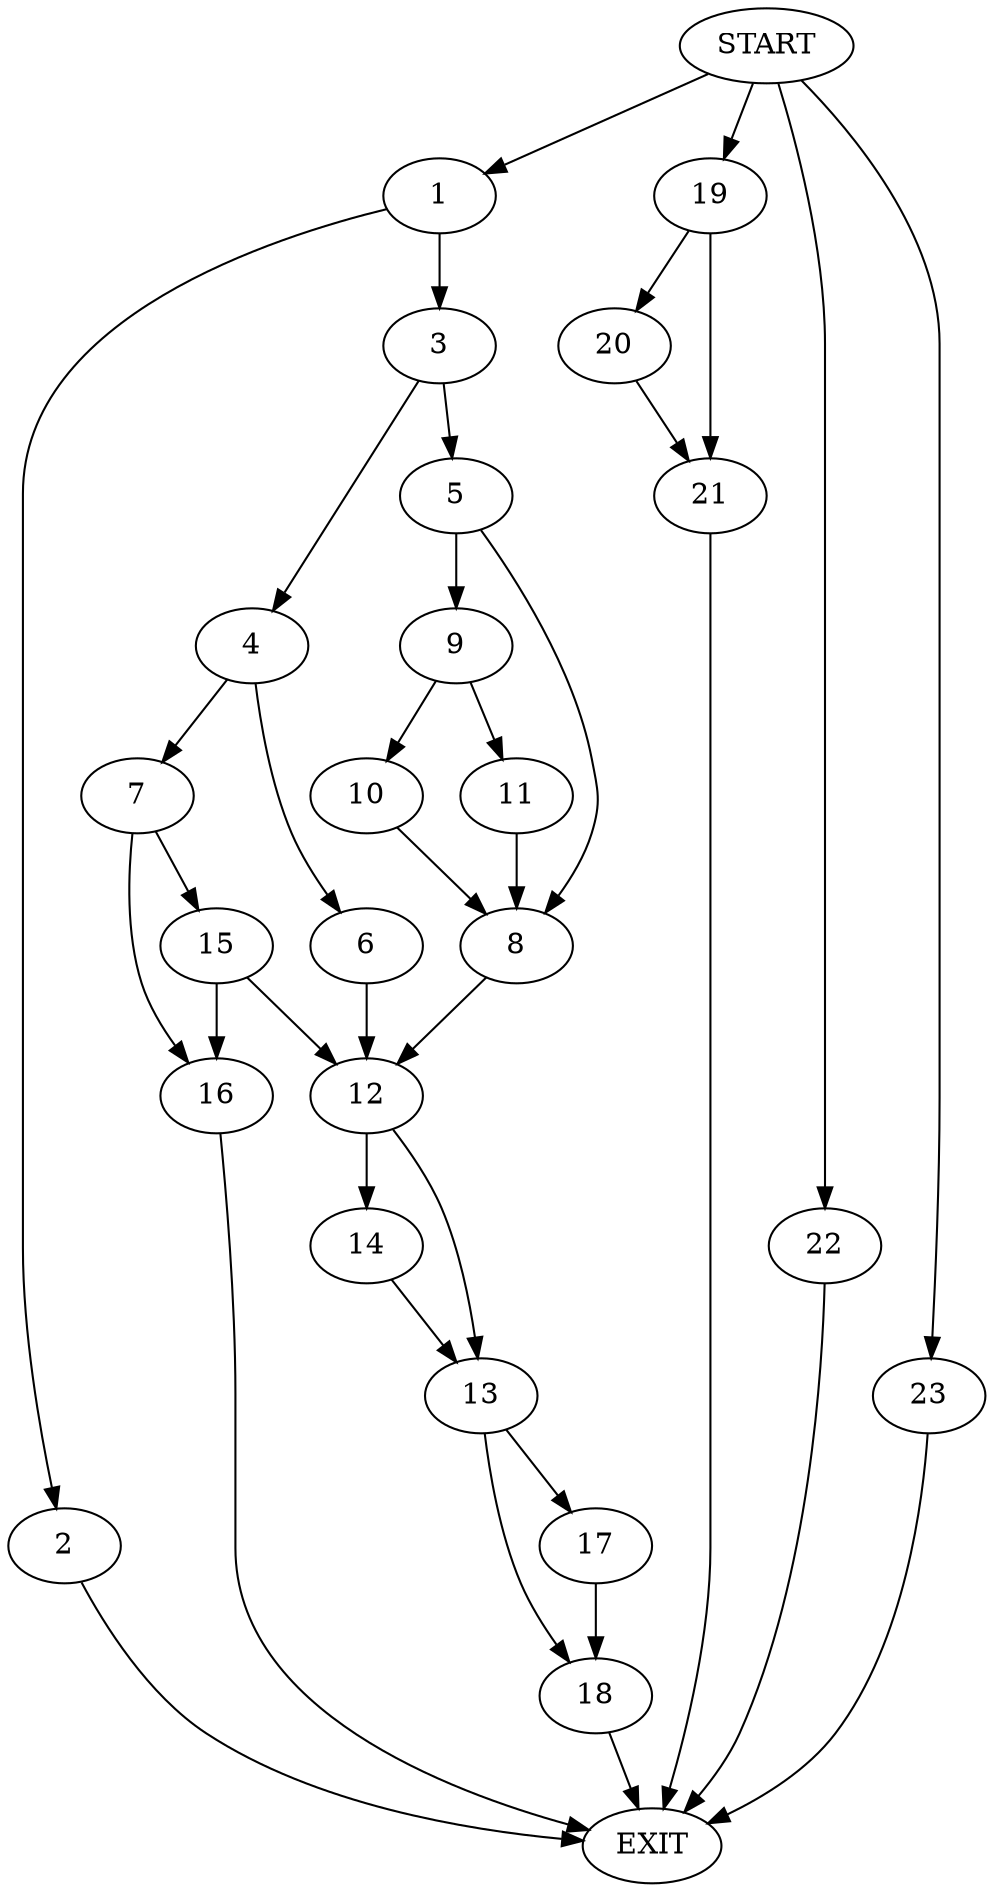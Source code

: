 digraph {
0 [label="START"]
24 [label="EXIT"]
0 -> 1
1 -> 2
1 -> 3
3 -> 4
3 -> 5
2 -> 24
4 -> 6
4 -> 7
5 -> 8
5 -> 9
9 -> 10
9 -> 11
8 -> 12
11 -> 8
10 -> 8
12 -> 13
12 -> 14
6 -> 12
7 -> 15
7 -> 16
15 -> 16
15 -> 12
16 -> 24
13 -> 17
13 -> 18
14 -> 13
18 -> 24
17 -> 18
0 -> 19
19 -> 20
19 -> 21
21 -> 24
20 -> 21
0 -> 22
22 -> 24
0 -> 23
23 -> 24
}
